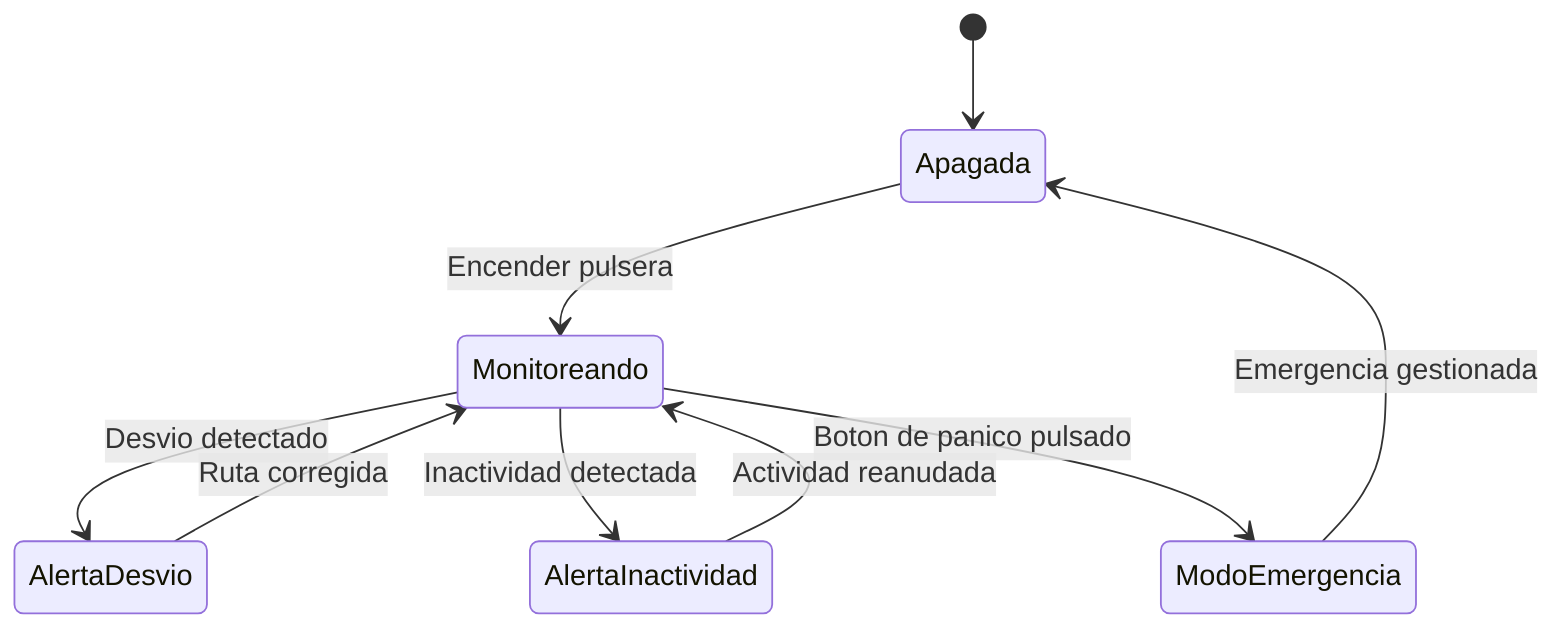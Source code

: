 stateDiagram-v2
    [*] --> Apagada
    Apagada --> Monitoreando : Encender pulsera
    Monitoreando --> AlertaDesvio : Desvio detectado
    Monitoreando --> AlertaInactividad : Inactividad detectada
    Monitoreando --> ModoEmergencia : Boton de panico pulsado
    AlertaDesvio --> Monitoreando : Ruta corregida
    AlertaInactividad --> Monitoreando : Actividad reanudada
    ModoEmergencia --> Apagada : Emergencia gestionada